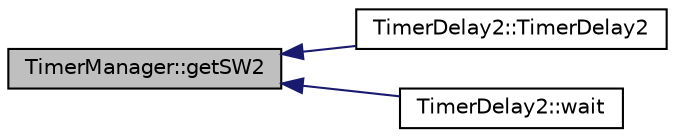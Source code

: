 digraph G
{
  edge [fontname="Helvetica",fontsize="10",labelfontname="Helvetica",labelfontsize="10"];
  node [fontname="Helvetica",fontsize="10",shape=record];
  rankdir=LR;
  Node1 [label="TimerManager::getSW2",height=0.2,width=0.4,color="black", fillcolor="grey75", style="filled" fontcolor="black"];
  Node1 -> Node2 [dir=back,color="midnightblue",fontsize="10",style="solid",fontname="Helvetica"];
  Node2 [label="TimerDelay2::TimerDelay2",height=0.2,width=0.4,color="black", fillcolor="white", style="filled",URL="$class_timer_delay2.html#a0971a5e76678b61f7aabb664363de89a"];
  Node1 -> Node3 [dir=back,color="midnightblue",fontsize="10",style="solid",fontname="Helvetica"];
  Node3 [label="TimerDelay2::wait",height=0.2,width=0.4,color="black", fillcolor="white", style="filled",URL="$class_timer_delay2.html#aef27679b4a8c7af25ead4b8367a9dd9a"];
}
